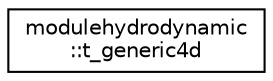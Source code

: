 digraph "Graphical Class Hierarchy"
{
 // LATEX_PDF_SIZE
  edge [fontname="Helvetica",fontsize="10",labelfontname="Helvetica",labelfontsize="10"];
  node [fontname="Helvetica",fontsize="10",shape=record];
  rankdir="LR";
  Node0 [label="modulehydrodynamic\l::t_generic4d",height=0.2,width=0.4,color="black", fillcolor="white", style="filled",URL="$structmodulehydrodynamic_1_1t__generic4d.html",tooltip=" "];
}
